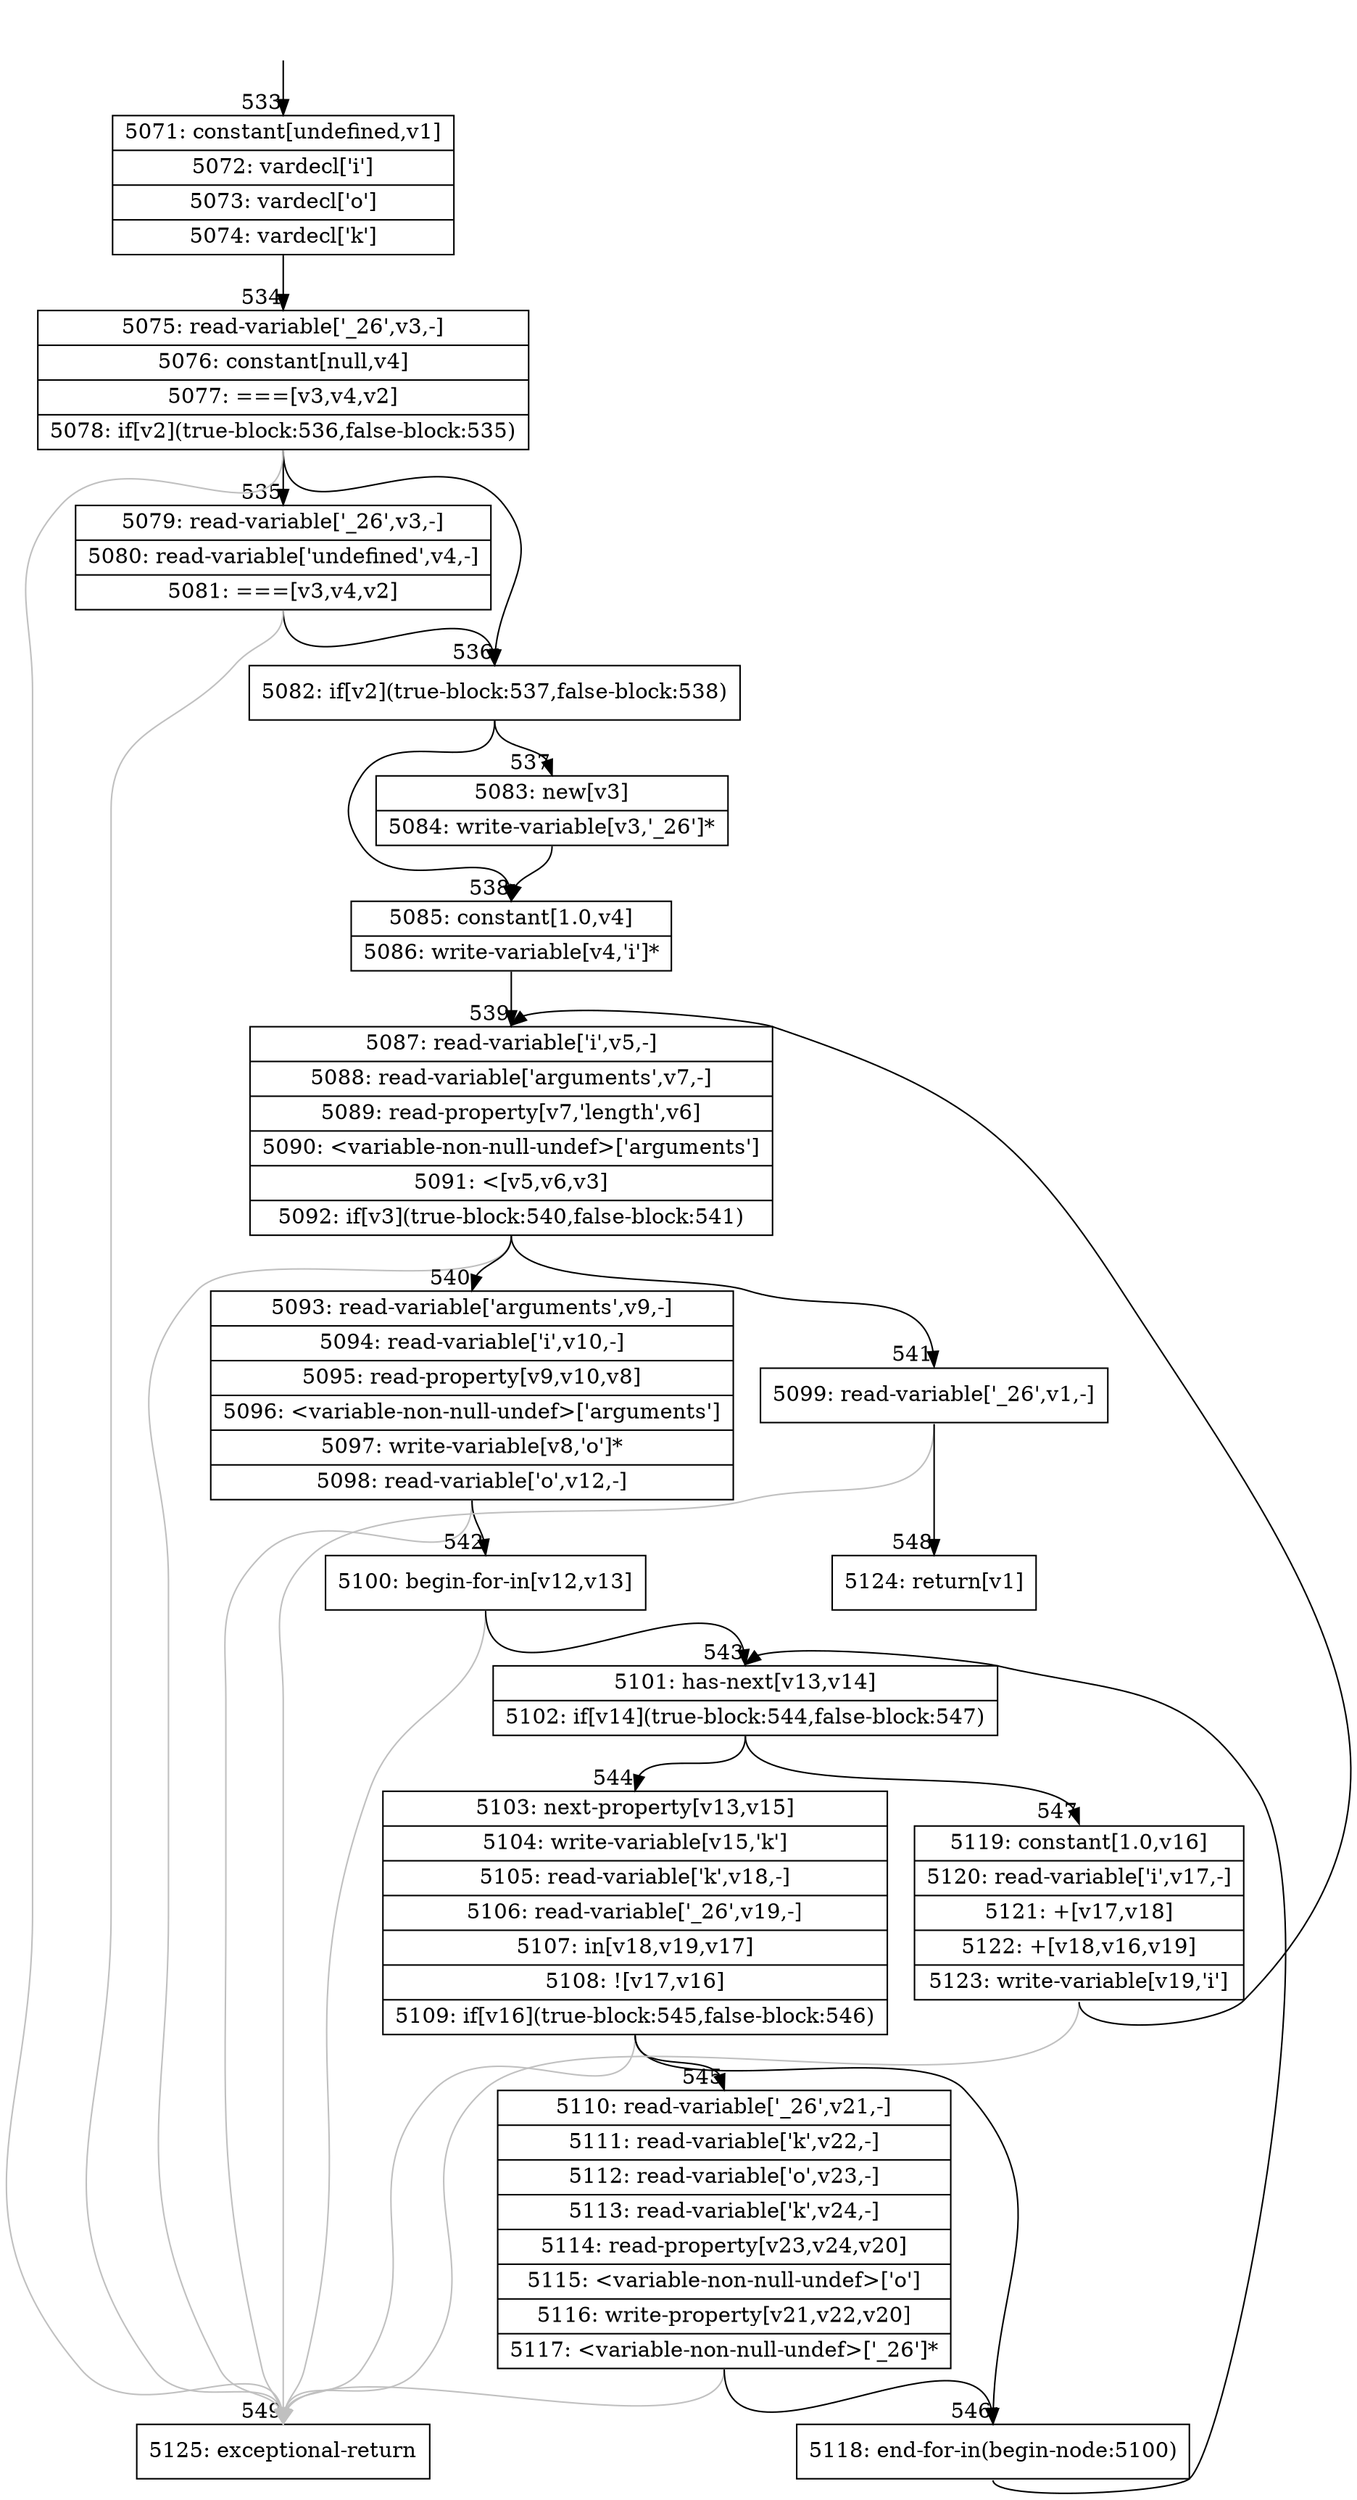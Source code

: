 digraph {
rankdir="TD"
BB_entry14[shape=none,label=""];
BB_entry14 -> BB533 [tailport=s, headport=n, headlabel="    533"]
BB533 [shape=record label="{5071: constant[undefined,v1]|5072: vardecl['i']|5073: vardecl['o']|5074: vardecl['k']}" ] 
BB533 -> BB534 [tailport=s, headport=n, headlabel="      534"]
BB534 [shape=record label="{5075: read-variable['_26',v3,-]|5076: constant[null,v4]|5077: ===[v3,v4,v2]|5078: if[v2](true-block:536,false-block:535)}" ] 
BB534 -> BB536 [tailport=s, headport=n, headlabel="      536"]
BB534 -> BB535 [tailport=s, headport=n, headlabel="      535"]
BB534 -> BB549 [tailport=s, headport=n, color=gray, headlabel="      549"]
BB535 [shape=record label="{5079: read-variable['_26',v3,-]|5080: read-variable['undefined',v4,-]|5081: ===[v3,v4,v2]}" ] 
BB535 -> BB536 [tailport=s, headport=n]
BB535 -> BB549 [tailport=s, headport=n, color=gray]
BB536 [shape=record label="{5082: if[v2](true-block:537,false-block:538)}" ] 
BB536 -> BB537 [tailport=s, headport=n, headlabel="      537"]
BB536 -> BB538 [tailport=s, headport=n, headlabel="      538"]
BB537 [shape=record label="{5083: new[v3]|5084: write-variable[v3,'_26']*}" ] 
BB537 -> BB538 [tailport=s, headport=n]
BB538 [shape=record label="{5085: constant[1.0,v4]|5086: write-variable[v4,'i']*}" ] 
BB538 -> BB539 [tailport=s, headport=n, headlabel="      539"]
BB539 [shape=record label="{5087: read-variable['i',v5,-]|5088: read-variable['arguments',v7,-]|5089: read-property[v7,'length',v6]|5090: \<variable-non-null-undef\>['arguments']|5091: \<[v5,v6,v3]|5092: if[v3](true-block:540,false-block:541)}" ] 
BB539 -> BB540 [tailport=s, headport=n, headlabel="      540"]
BB539 -> BB541 [tailport=s, headport=n, headlabel="      541"]
BB539 -> BB549 [tailport=s, headport=n, color=gray]
BB540 [shape=record label="{5093: read-variable['arguments',v9,-]|5094: read-variable['i',v10,-]|5095: read-property[v9,v10,v8]|5096: \<variable-non-null-undef\>['arguments']|5097: write-variable[v8,'o']*|5098: read-variable['o',v12,-]}" ] 
BB540 -> BB542 [tailport=s, headport=n, headlabel="      542"]
BB540 -> BB549 [tailport=s, headport=n, color=gray]
BB541 [shape=record label="{5099: read-variable['_26',v1,-]}" ] 
BB541 -> BB548 [tailport=s, headport=n, headlabel="      548"]
BB541 -> BB549 [tailport=s, headport=n, color=gray]
BB542 [shape=record label="{5100: begin-for-in[v12,v13]}" ] 
BB542 -> BB543 [tailport=s, headport=n, headlabel="      543"]
BB542 -> BB549 [tailport=s, headport=n, color=gray]
BB543 [shape=record label="{5101: has-next[v13,v14]|5102: if[v14](true-block:544,false-block:547)}" ] 
BB543 -> BB544 [tailport=s, headport=n, headlabel="      544"]
BB543 -> BB547 [tailport=s, headport=n, headlabel="      547"]
BB544 [shape=record label="{5103: next-property[v13,v15]|5104: write-variable[v15,'k']|5105: read-variable['k',v18,-]|5106: read-variable['_26',v19,-]|5107: in[v18,v19,v17]|5108: ![v17,v16]|5109: if[v16](true-block:545,false-block:546)}" ] 
BB544 -> BB545 [tailport=s, headport=n, headlabel="      545"]
BB544 -> BB546 [tailport=s, headport=n, headlabel="      546"]
BB544 -> BB549 [tailport=s, headport=n, color=gray]
BB545 [shape=record label="{5110: read-variable['_26',v21,-]|5111: read-variable['k',v22,-]|5112: read-variable['o',v23,-]|5113: read-variable['k',v24,-]|5114: read-property[v23,v24,v20]|5115: \<variable-non-null-undef\>['o']|5116: write-property[v21,v22,v20]|5117: \<variable-non-null-undef\>['_26']*}" ] 
BB545 -> BB546 [tailport=s, headport=n]
BB545 -> BB549 [tailport=s, headport=n, color=gray]
BB546 [shape=record label="{5118: end-for-in(begin-node:5100)}" ] 
BB546 -> BB543 [tailport=s, headport=n]
BB547 [shape=record label="{5119: constant[1.0,v16]|5120: read-variable['i',v17,-]|5121: +[v17,v18]|5122: +[v18,v16,v19]|5123: write-variable[v19,'i']}" ] 
BB547 -> BB539 [tailport=s, headport=n]
BB547 -> BB549 [tailport=s, headport=n, color=gray]
BB548 [shape=record label="{5124: return[v1]}" ] 
BB549 [shape=record label="{5125: exceptional-return}" ] 
//#$~ 163
}
